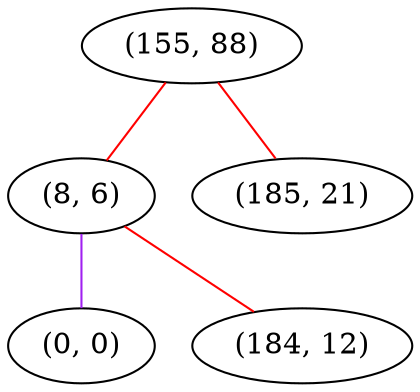 graph "" {
"(155, 88)";
"(8, 6)";
"(185, 21)";
"(0, 0)";
"(184, 12)";
"(155, 88)" -- "(8, 6)"  [color=red, key=0, weight=1];
"(155, 88)" -- "(185, 21)"  [color=red, key=0, weight=1];
"(8, 6)" -- "(0, 0)"  [color=purple, key=0, weight=4];
"(8, 6)" -- "(184, 12)"  [color=red, key=0, weight=1];
}
